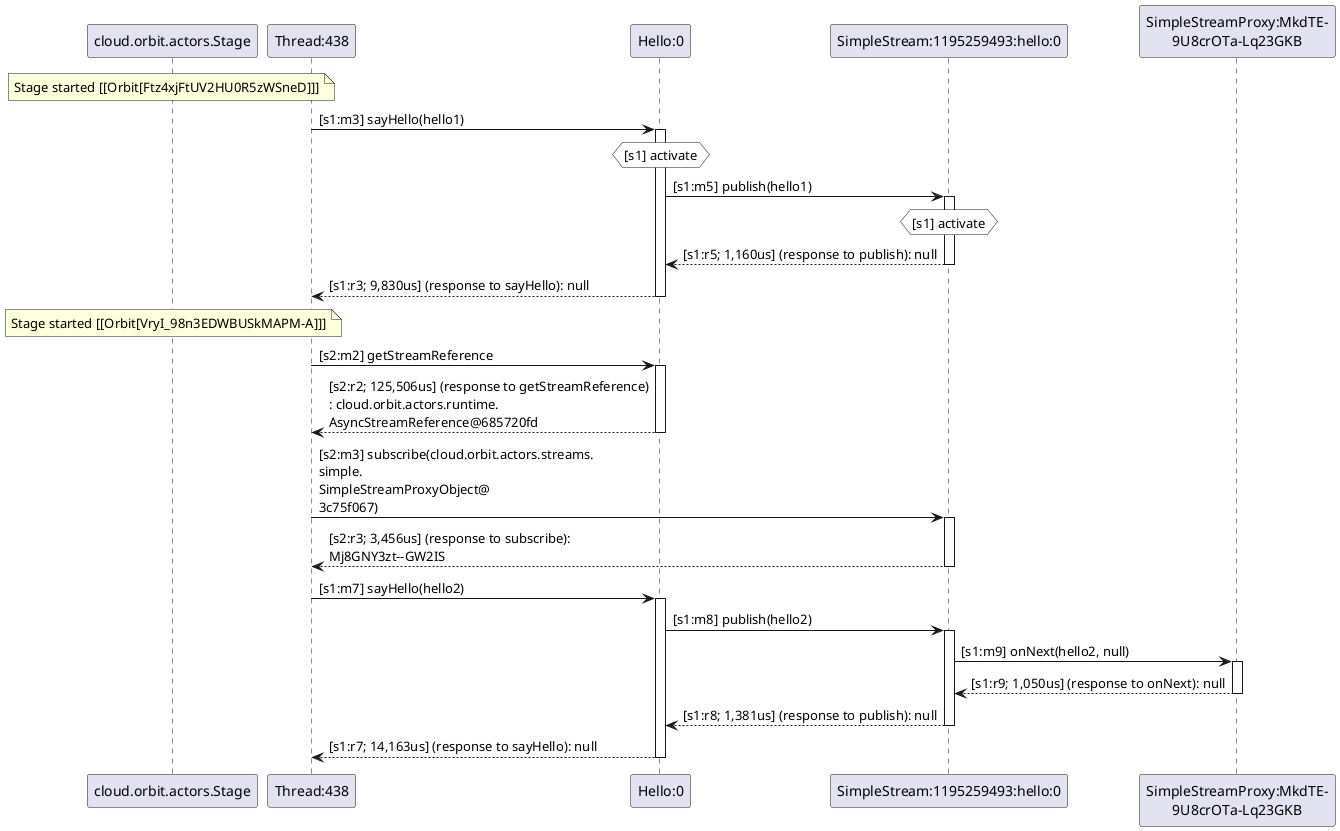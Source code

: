 @startuml
note over "cloud.orbit.actors.Stage": Stage started [[Orbit[Ftz4xjFtUV2HU0R5zWSneD]]]
"Thread:438" -> "Hello:0" : [s1:m3] sayHello(hello1)
activate "Hello:0"
hnote over "Hello:0" #white : [s1] activate
"Hello:0" -> "SimpleStream:1195259493:hello:0" : [s1:m5] publish(hello1)
activate "SimpleStream:1195259493:hello:0"
hnote over "SimpleStream:1195259493:hello:0" #white : [s1] activate
"SimpleStream:1195259493:hello:0" --> "Hello:0" : [s1:r5; 1,160us] (response to publish): null
deactivate "SimpleStream:1195259493:hello:0"
"Hello:0" --> "Thread:438" : [s1:r3; 9,830us] (response to sayHello): null
deactivate "Hello:0"
note over "cloud.orbit.actors.Stage": Stage started [[Orbit[VryI_98n3EDWBUSkMAPM-A]]]
"Thread:438" -> "Hello:0" : [s2:m2] getStreamReference
activate "Hello:0"
"Hello:0" --> "Thread:438" : [s2:r2; 125,506us] (response to getStreamReference)\n: cloud.orbit.actors.runtime.\nAsyncStreamReference@685720fd
deactivate "Hello:0"
"Thread:438" -> "SimpleStream:1195259493:hello:0" : [s2:m3] subscribe(cloud.orbit.actors.streams.\nsimple.\nSimpleStreamProxyObject@\n3c75f067)
activate "SimpleStream:1195259493:hello:0"
"SimpleStream:1195259493:hello:0" --> "Thread:438" : [s2:r3; 3,456us] (response to subscribe): \nMj8GNY3zt--GW2IS
deactivate "SimpleStream:1195259493:hello:0"
"Thread:438" -> "Hello:0" : [s1:m7] sayHello(hello2)
activate "Hello:0"
"Hello:0" -> "SimpleStream:1195259493:hello:0" : [s1:m8] publish(hello2)
activate "SimpleStream:1195259493:hello:0"
"SimpleStream:1195259493:hello:0" -> "SimpleStreamProxy:MkdTE-\n9U8crOTa-Lq23GKB" : [s1:m9] onNext(hello2, null)
activate "SimpleStreamProxy:MkdTE-\n9U8crOTa-Lq23GKB"
"SimpleStreamProxy:MkdTE-\n9U8crOTa-Lq23GKB" --> "SimpleStream:1195259493:hello:0" : [s1:r9; 1,050us] (response to onNext): null
deactivate "SimpleStreamProxy:MkdTE-\n9U8crOTa-Lq23GKB"
"SimpleStream:1195259493:hello:0" --> "Hello:0" : [s1:r8; 1,381us] (response to publish): null
deactivate "SimpleStream:1195259493:hello:0"
"Hello:0" --> "Thread:438" : [s1:r7; 14,163us] (response to sayHello): null
deactivate "Hello:0"
@enduml
